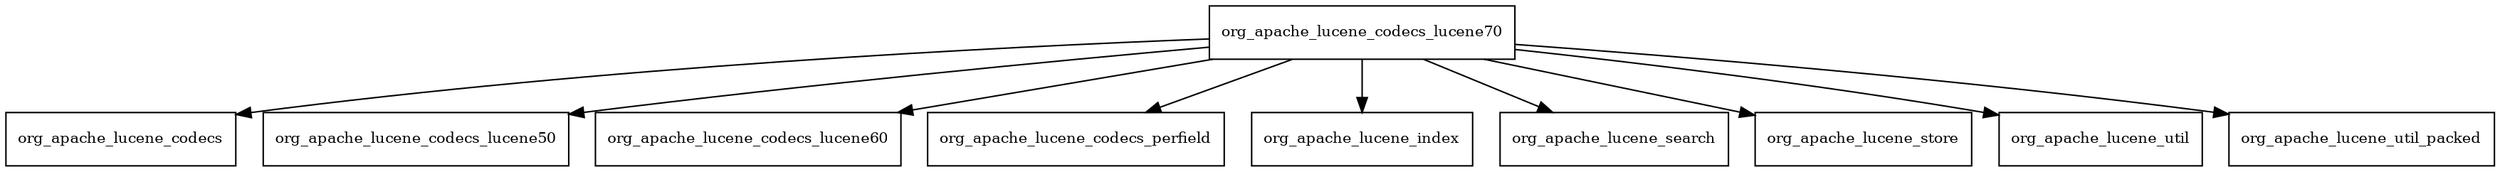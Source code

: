 digraph lucene_backward_codecs_8_1_1_package_dependencies {
  node [shape = box, fontsize=10.0];
  org_apache_lucene_codecs_lucene70 -> org_apache_lucene_codecs;
  org_apache_lucene_codecs_lucene70 -> org_apache_lucene_codecs_lucene50;
  org_apache_lucene_codecs_lucene70 -> org_apache_lucene_codecs_lucene60;
  org_apache_lucene_codecs_lucene70 -> org_apache_lucene_codecs_perfield;
  org_apache_lucene_codecs_lucene70 -> org_apache_lucene_index;
  org_apache_lucene_codecs_lucene70 -> org_apache_lucene_search;
  org_apache_lucene_codecs_lucene70 -> org_apache_lucene_store;
  org_apache_lucene_codecs_lucene70 -> org_apache_lucene_util;
  org_apache_lucene_codecs_lucene70 -> org_apache_lucene_util_packed;
}
